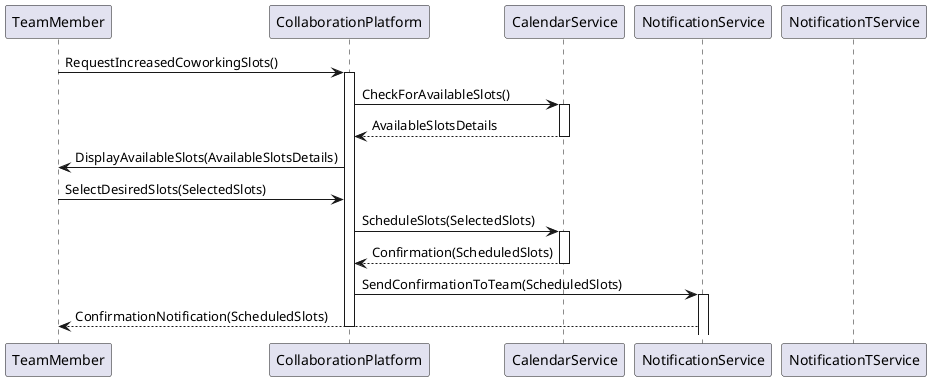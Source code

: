 @startuml
participant TeamMember
participant CollaborationPlatform
participant CalendarService
participant NotificationService

TeamMember -> CollaborationPlatform: RequestIncreasedCoworkingSlots()
activate CollaborationPlatform

CollaborationPlatform -> CalendarService: CheckForAvailableSlots()
activate CalendarService
CalendarService --> CollaborationPlatform: AvailableSlotsDetails
deactivate CalendarService

CollaborationPlatform -> TeamMember: DisplayAvailableSlots(AvailableSlotsDetails)
TeamMember -> CollaborationPlatform: SelectDesiredSlots(SelectedSlots)
CollaborationPlatform -> CalendarService: ScheduleSlots(SelectedSlots)
activate CalendarService
CalendarService --> CollaborationPlatform: Confirmation(ScheduledSlots)
deactivate CalendarService

CollaborationPlatform -> NotificationService: SendConfirmationToTeam(ScheduledSlots)
activate NotificationService
NotificationService --> TeamMember: ConfirmationNotification(ScheduledSlots)
deactivate NotificationTService

deactivate CollaborationPlatform
@enduml